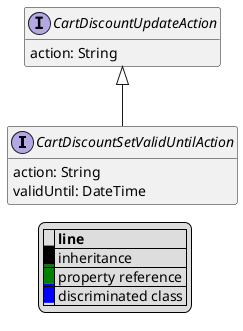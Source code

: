 @startuml

hide empty fields
hide empty methods
legend
|= |= line |
|<back:black>   </back>| inheritance |
|<back:green>   </back>| property reference |
|<back:blue>   </back>| discriminated class |
endlegend
interface CartDiscountSetValidUntilAction [[CartDiscountSetValidUntilAction.svg]] extends CartDiscountUpdateAction {
    action: String
    validUntil: DateTime
}
interface CartDiscountUpdateAction [[CartDiscountUpdateAction.svg]]  {
    action: String
}





@enduml
